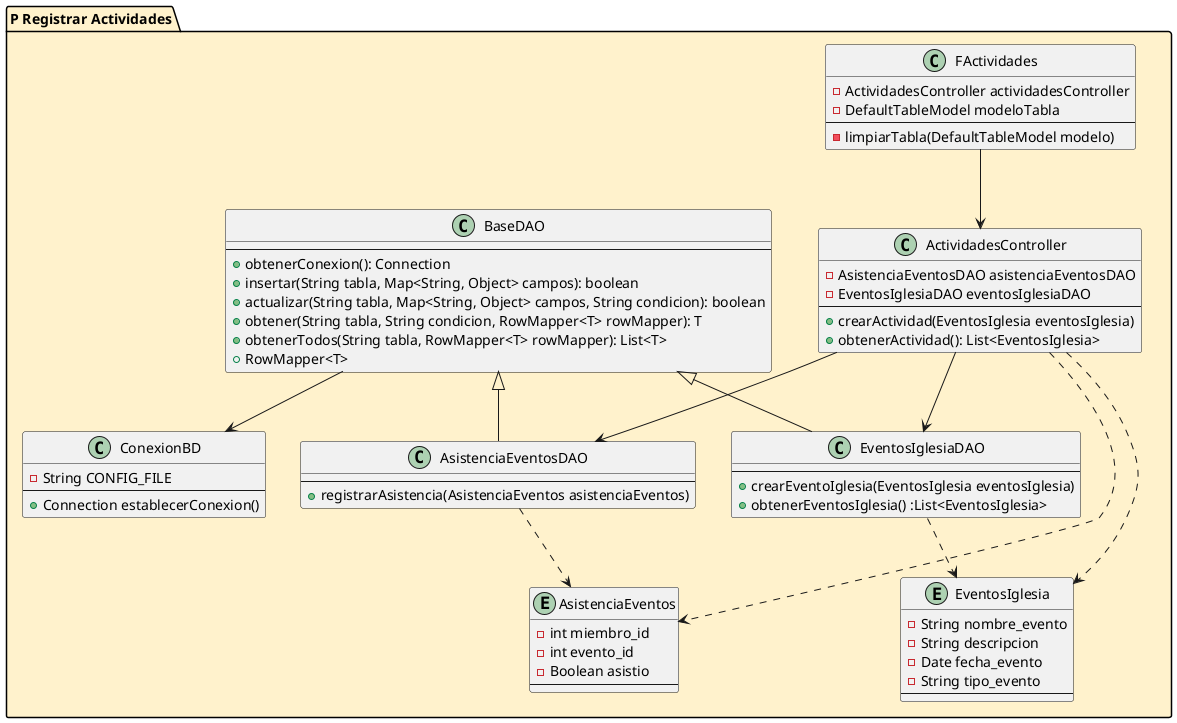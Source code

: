 @startuml
package "P Registrar Actividades" #FFF2CC {
  class "FActividades" as factividades {
  -ActividadesController actividadesController
  -DefaultTableModel modeloTabla
  --
  -limpiarTabla(DefaultTableModel modelo)
  }
  class "ActividadesController" as ctractividades{
      -AsistenciaEventosDAO asistenciaEventosDAO
      -EventosIglesiaDAO eventosIglesiaDAO
  --
  +crearActividad(EventosIglesia eventosIglesia)
  +obtenerActividad(): List<EventosIglesia>
  }

  class "AsistenciaEventosDAO" as daoasistenciaev{
  --
  +registrarAsistencia(AsistenciaEventos asistenciaEventos)
  }

  class "EventosIglesiaDAO" as daoeventoigle{
    --
    +crearEventoIglesia(EventosIglesia eventosIglesia)
    +obtenerEventosIglesia() :List<EventosIglesia>
  }

  class "BaseDAO" as daobase {
  --
  +obtenerConexion(): Connection
  +insertar(String tabla, Map<String, Object> campos): boolean
  +actualizar(String tabla, Map<String, Object> campos, String condicion): boolean
  +obtener(String tabla, String condicion, RowMapper<T> rowMapper): T
  +obtenerTodos(String tabla, RowMapper<T> rowMapper): List<T>
  +RowMapper<T>
  }
  class "ConexionBD" as bdconexion{
   -String CONFIG_FILE
   --
   +Connection establecerConexion()
  }
  entity "EventosIglesia" as eviglesia{
        - String nombre_evento
        - String descripcion
        - Date fecha_evento
        - String tipo_evento
      --
  }
   entity "AsistenciaEventos" as asisevento{
        - int miembro_id
        - int evento_id
        - Boolean asistio
        --
    }

  factividades --> ctractividades
  ctractividades --> daoasistenciaev
  ctractividades --> daoeventoigle
  daobase <|-- daoasistenciaev
  daobase <|-- daoeventoigle
  daobase -->bdconexion
  ctractividades ..> eviglesia
  ctractividades ..> asisevento
  daoasistenciaev ..> asisevento
  daoeventoigle ..> eviglesia

}


@enduml